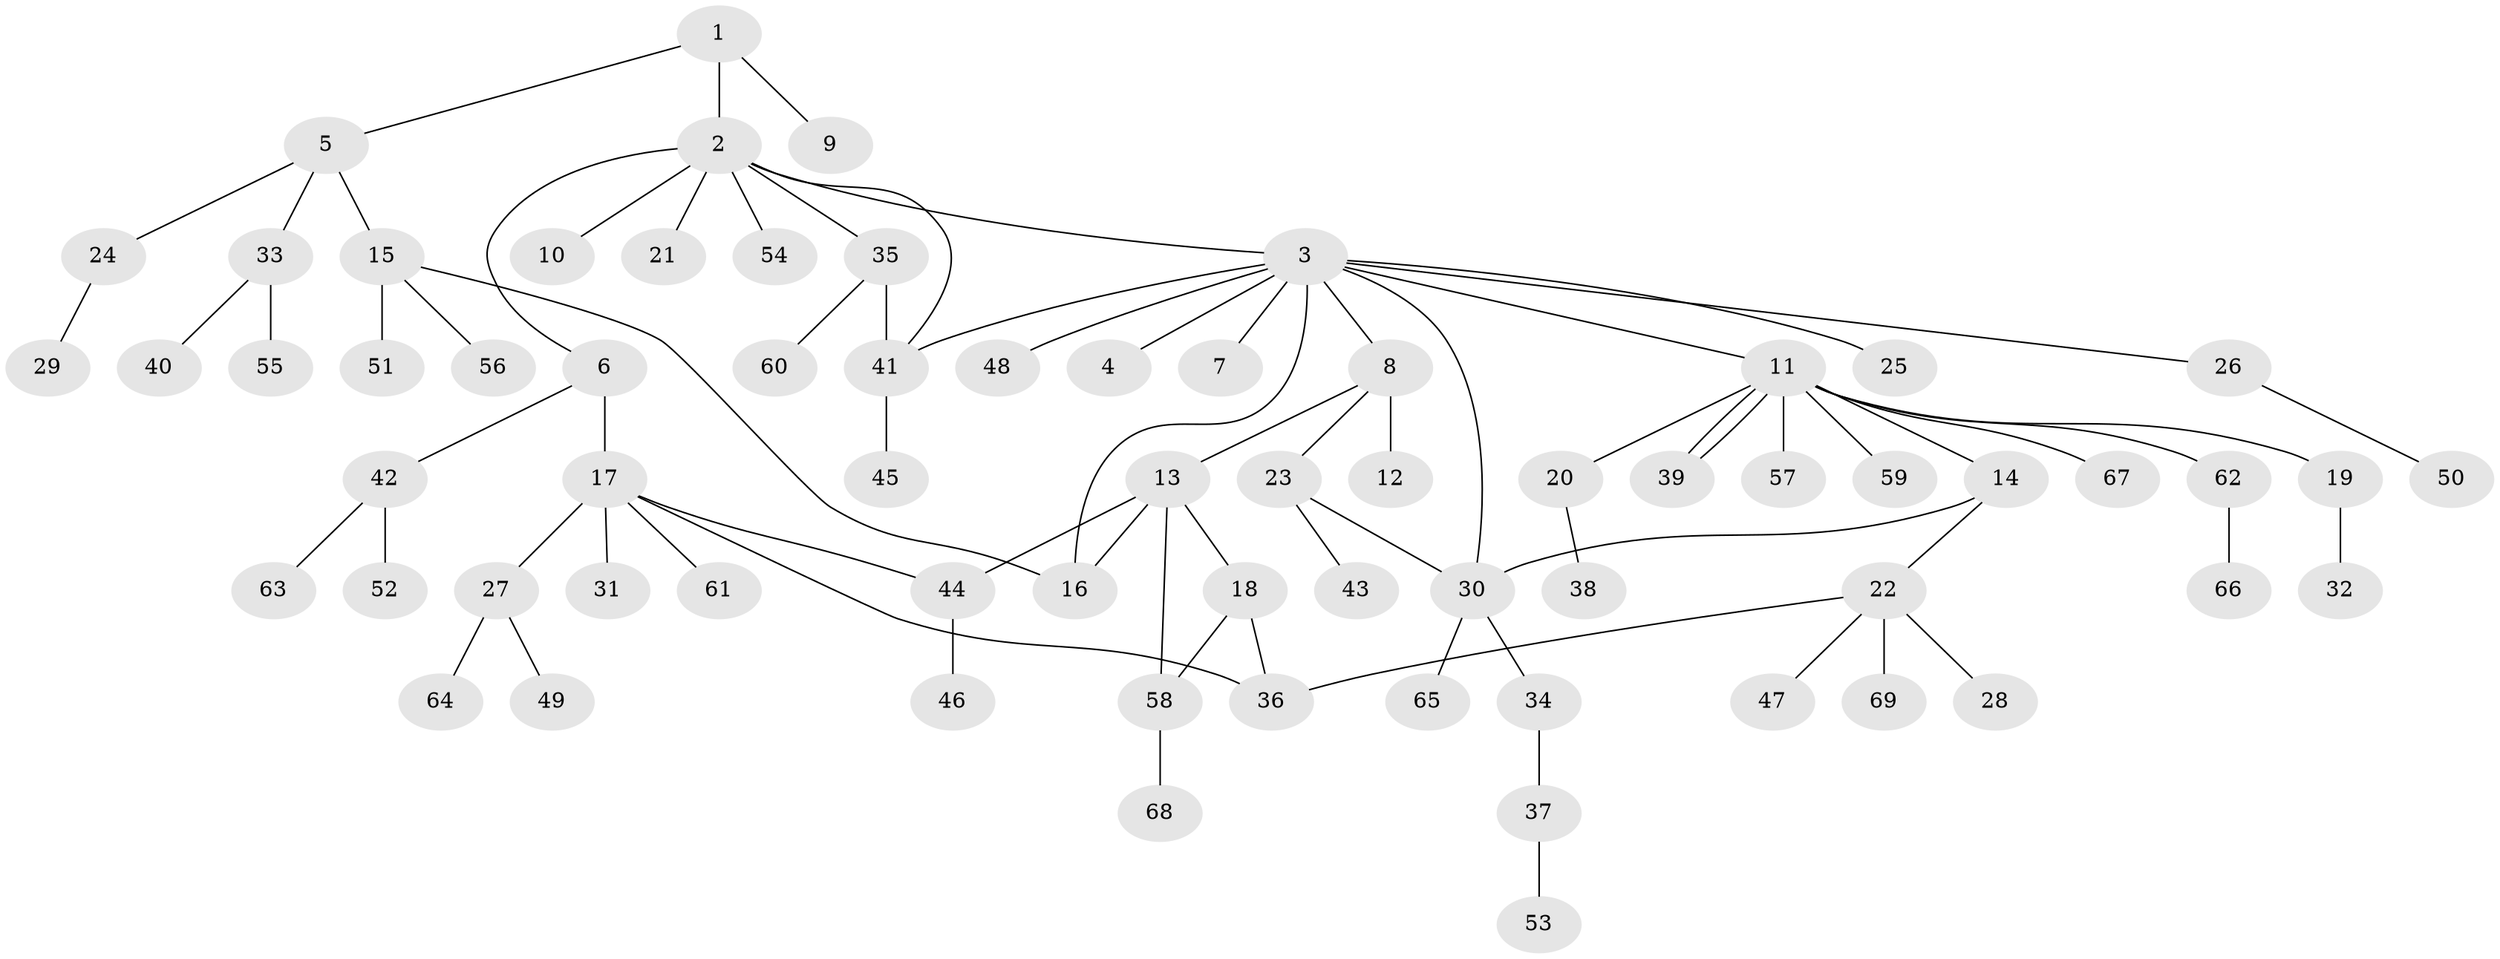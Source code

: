 // coarse degree distribution, {2: 0.14893617021276595, 6: 0.02127659574468085, 12: 0.02127659574468085, 1: 0.5531914893617021, 5: 0.06382978723404255, 3: 0.10638297872340426, 8: 0.02127659574468085, 4: 0.06382978723404255}
// Generated by graph-tools (version 1.1) at 2025/41/03/06/25 10:41:47]
// undirected, 69 vertices, 79 edges
graph export_dot {
graph [start="1"]
  node [color=gray90,style=filled];
  1;
  2;
  3;
  4;
  5;
  6;
  7;
  8;
  9;
  10;
  11;
  12;
  13;
  14;
  15;
  16;
  17;
  18;
  19;
  20;
  21;
  22;
  23;
  24;
  25;
  26;
  27;
  28;
  29;
  30;
  31;
  32;
  33;
  34;
  35;
  36;
  37;
  38;
  39;
  40;
  41;
  42;
  43;
  44;
  45;
  46;
  47;
  48;
  49;
  50;
  51;
  52;
  53;
  54;
  55;
  56;
  57;
  58;
  59;
  60;
  61;
  62;
  63;
  64;
  65;
  66;
  67;
  68;
  69;
  1 -- 2;
  1 -- 5;
  1 -- 9;
  2 -- 3;
  2 -- 6;
  2 -- 10;
  2 -- 21;
  2 -- 35;
  2 -- 41;
  2 -- 54;
  3 -- 4;
  3 -- 7;
  3 -- 8;
  3 -- 11;
  3 -- 16;
  3 -- 25;
  3 -- 26;
  3 -- 30;
  3 -- 41;
  3 -- 48;
  5 -- 15;
  5 -- 24;
  5 -- 33;
  6 -- 17;
  6 -- 42;
  8 -- 12;
  8 -- 13;
  8 -- 23;
  11 -- 14;
  11 -- 19;
  11 -- 20;
  11 -- 39;
  11 -- 39;
  11 -- 57;
  11 -- 59;
  11 -- 62;
  11 -- 67;
  13 -- 16;
  13 -- 18;
  13 -- 44;
  13 -- 58;
  14 -- 22;
  14 -- 30;
  15 -- 16;
  15 -- 51;
  15 -- 56;
  17 -- 27;
  17 -- 31;
  17 -- 36;
  17 -- 44;
  17 -- 61;
  18 -- 36;
  18 -- 58;
  19 -- 32;
  20 -- 38;
  22 -- 28;
  22 -- 36;
  22 -- 47;
  22 -- 69;
  23 -- 30;
  23 -- 43;
  24 -- 29;
  26 -- 50;
  27 -- 49;
  27 -- 64;
  30 -- 34;
  30 -- 65;
  33 -- 40;
  33 -- 55;
  34 -- 37;
  35 -- 41;
  35 -- 60;
  37 -- 53;
  41 -- 45;
  42 -- 52;
  42 -- 63;
  44 -- 46;
  58 -- 68;
  62 -- 66;
}
